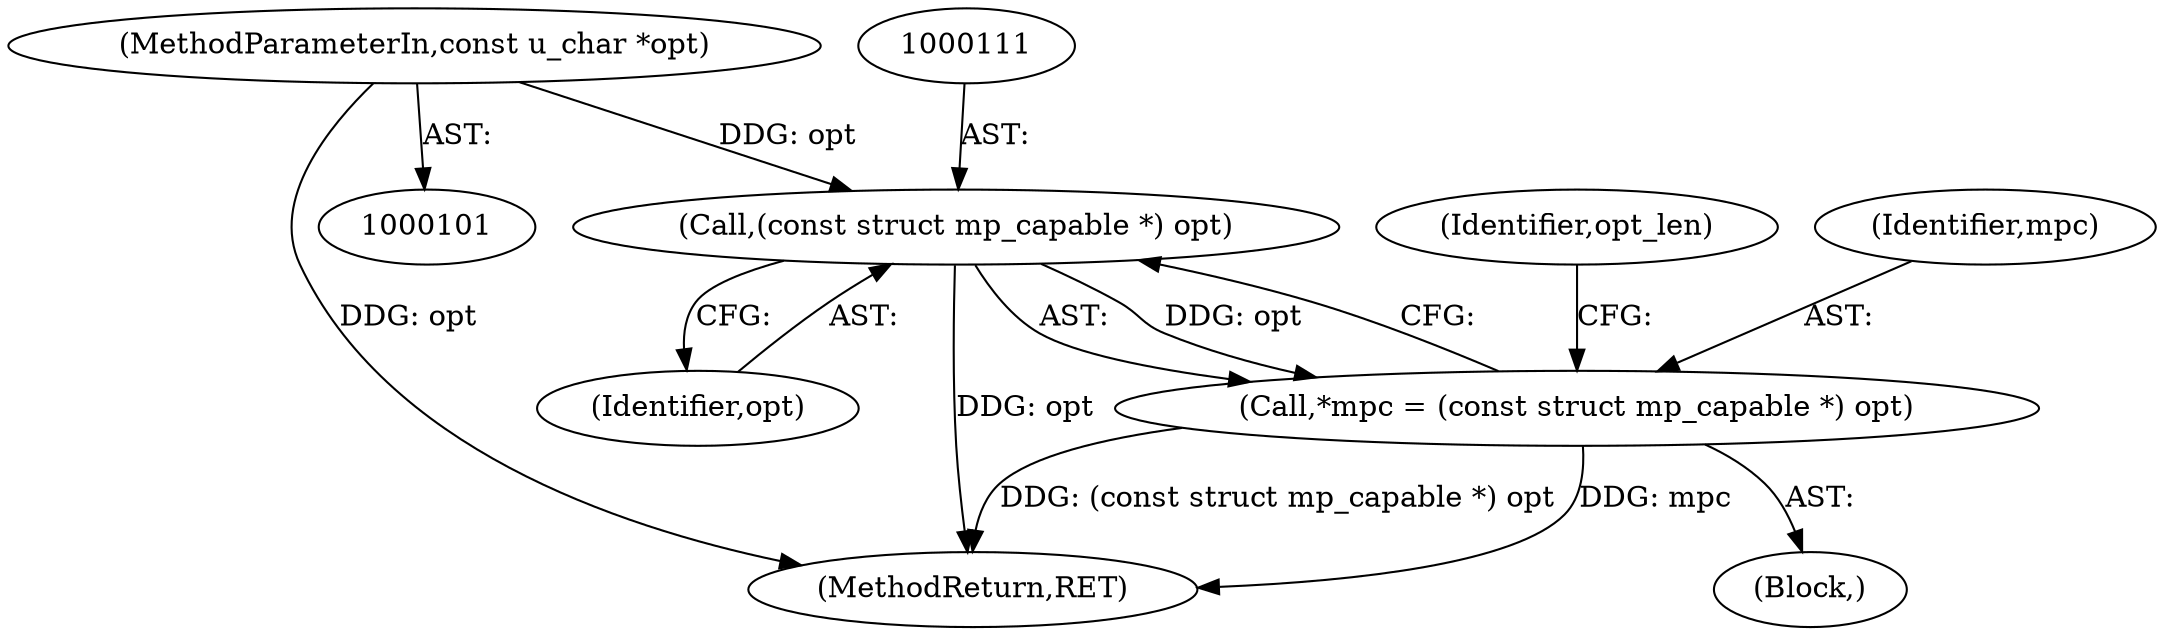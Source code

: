 digraph "0_tcpdump_4c3aee4bb0294c232d56b6d34e9eeb74f630fe8c@pointer" {
"1000103" [label="(MethodParameterIn,const u_char *opt)"];
"1000110" [label="(Call,(const struct mp_capable *) opt)"];
"1000108" [label="(Call,*mpc = (const struct mp_capable *) opt)"];
"1000106" [label="(Block,)"];
"1000108" [label="(Call,*mpc = (const struct mp_capable *) opt)"];
"1000103" [label="(MethodParameterIn,const u_char *opt)"];
"1000110" [label="(Call,(const struct mp_capable *) opt)"];
"1000112" [label="(Identifier,opt)"];
"1000176" [label="(MethodReturn,RET)"];
"1000118" [label="(Identifier,opt_len)"];
"1000109" [label="(Identifier,mpc)"];
"1000103" -> "1000101"  [label="AST: "];
"1000103" -> "1000176"  [label="DDG: opt"];
"1000103" -> "1000110"  [label="DDG: opt"];
"1000110" -> "1000108"  [label="AST: "];
"1000110" -> "1000112"  [label="CFG: "];
"1000111" -> "1000110"  [label="AST: "];
"1000112" -> "1000110"  [label="AST: "];
"1000108" -> "1000110"  [label="CFG: "];
"1000110" -> "1000176"  [label="DDG: opt"];
"1000110" -> "1000108"  [label="DDG: opt"];
"1000108" -> "1000106"  [label="AST: "];
"1000109" -> "1000108"  [label="AST: "];
"1000118" -> "1000108"  [label="CFG: "];
"1000108" -> "1000176"  [label="DDG: mpc"];
"1000108" -> "1000176"  [label="DDG: (const struct mp_capable *) opt"];
}
